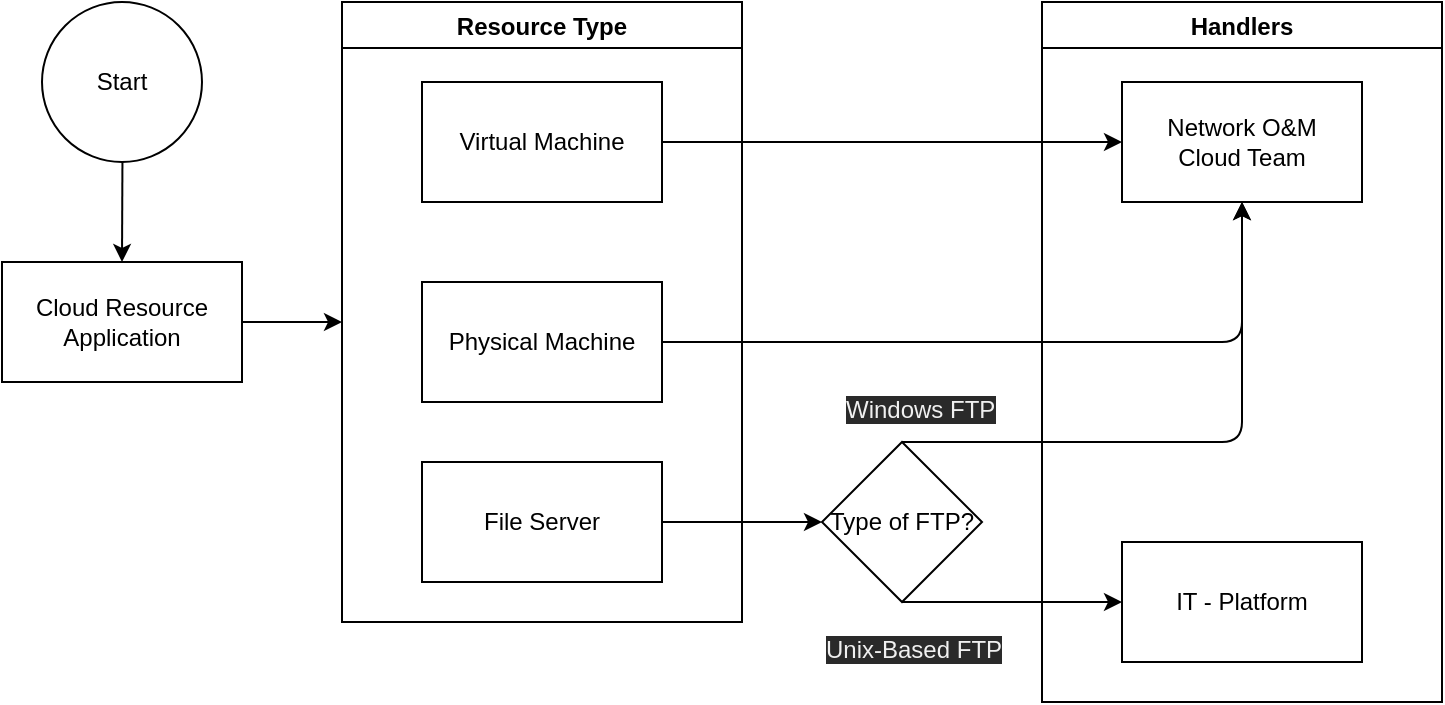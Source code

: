 <mxfile>
    <diagram id="TVX5g6xZ6mwlogtWtVzQ" name="Page-1">
        <mxGraphModel dx="968" dy="486" grid="1" gridSize="10" guides="1" tooltips="1" connect="1" arrows="1" fold="1" page="1" pageScale="1" pageWidth="850" pageHeight="1100" math="0" shadow="0">
            <root>
                <mxCell id="0"/>
                <mxCell id="1" parent="0"/>
                <mxCell id="28" style="edgeStyle=orthogonalEdgeStyle;html=1;entryX=0;entryY=0.5;entryDx=0;entryDy=0;" edge="1" parent="1" source="4" target="12">
                    <mxGeometry relative="1" as="geometry"/>
                </mxCell>
                <mxCell id="4" value="Virtual Machine" style="rounded=0;whiteSpace=wrap;html=1;" vertex="1" parent="1">
                    <mxGeometry x="260" y="70" width="120" height="60" as="geometry"/>
                </mxCell>
                <mxCell id="5" value="Resource Type" style="swimlane;" vertex="1" parent="1">
                    <mxGeometry x="220" y="30" width="200" height="310" as="geometry"/>
                </mxCell>
                <mxCell id="7" value="File Server" style="rounded=0;whiteSpace=wrap;html=1;" vertex="1" parent="5">
                    <mxGeometry x="40" y="230" width="120" height="60" as="geometry"/>
                </mxCell>
                <mxCell id="3" value="Physical Machine" style="rounded=0;whiteSpace=wrap;html=1;" vertex="1" parent="5">
                    <mxGeometry x="40" y="140" width="120" height="60" as="geometry"/>
                </mxCell>
                <mxCell id="6" value="Handlers" style="swimlane;" vertex="1" parent="1">
                    <mxGeometry x="570" y="30" width="200" height="350" as="geometry"/>
                </mxCell>
                <mxCell id="12" value="Network O&amp;amp;M&lt;br&gt;Cloud Team" style="rounded=0;whiteSpace=wrap;html=1;" vertex="1" parent="6">
                    <mxGeometry x="40" y="40" width="120" height="60" as="geometry"/>
                </mxCell>
                <mxCell id="21" style="edgeStyle=none;html=1;exitX=0.5;exitY=1;exitDx=0;exitDy=0;entryX=0;entryY=0.5;entryDx=0;entryDy=0;" edge="1" parent="1" source="10" target="13">
                    <mxGeometry relative="1" as="geometry"/>
                </mxCell>
                <mxCell id="30" style="edgeStyle=orthogonalEdgeStyle;html=1;exitX=0.5;exitY=0;exitDx=0;exitDy=0;" edge="1" parent="1" source="10">
                    <mxGeometry relative="1" as="geometry">
                        <mxPoint x="670" y="130" as="targetPoint"/>
                        <Array as="points">
                            <mxPoint x="670" y="250"/>
                        </Array>
                    </mxGeometry>
                </mxCell>
                <mxCell id="10" value="Type of FTP?" style="rhombus;whiteSpace=wrap;html=1;" vertex="1" parent="1">
                    <mxGeometry x="460" y="250" width="80" height="80" as="geometry"/>
                </mxCell>
                <mxCell id="13" value="IT - Platform" style="rounded=0;whiteSpace=wrap;html=1;" vertex="1" parent="1">
                    <mxGeometry x="610" y="300" width="120" height="60" as="geometry"/>
                </mxCell>
                <mxCell id="17" style="edgeStyle=none;html=1;entryX=0.5;entryY=0;entryDx=0;entryDy=0;" edge="1" parent="1" source="15" target="16">
                    <mxGeometry relative="1" as="geometry"/>
                </mxCell>
                <mxCell id="15" value="Start" style="ellipse;whiteSpace=wrap;html=1;aspect=fixed;" vertex="1" parent="1">
                    <mxGeometry x="70" y="30" width="80" height="80" as="geometry"/>
                </mxCell>
                <mxCell id="18" style="edgeStyle=none;html=1;exitX=1;exitY=0.5;exitDx=0;exitDy=0;" edge="1" parent="1" source="16">
                    <mxGeometry relative="1" as="geometry">
                        <mxPoint x="220" y="190" as="targetPoint"/>
                    </mxGeometry>
                </mxCell>
                <mxCell id="16" value="Cloud Resource Application" style="rounded=0;whiteSpace=wrap;html=1;" vertex="1" parent="1">
                    <mxGeometry x="50" y="160" width="120" height="60" as="geometry"/>
                </mxCell>
                <mxCell id="22" style="edgeStyle=none;html=1;exitX=1;exitY=0.5;exitDx=0;exitDy=0;entryX=0;entryY=0.5;entryDx=0;entryDy=0;" edge="1" parent="1" source="7" target="10">
                    <mxGeometry relative="1" as="geometry"/>
                </mxCell>
                <mxCell id="23" value="&lt;span style=&quot;color: rgb(240 , 240 , 240) ; font-family: &amp;#34;helvetica&amp;#34; ; font-size: 12px ; font-style: normal ; font-weight: 400 ; letter-spacing: normal ; text-align: center ; text-indent: 0px ; text-transform: none ; word-spacing: 0px ; background-color: rgb(42 , 42 , 42) ; display: inline ; float: none&quot;&gt;Windows FTP&lt;/span&gt;" style="text;whiteSpace=wrap;html=1;" vertex="1" parent="1">
                    <mxGeometry x="470" y="220" width="90" height="30" as="geometry"/>
                </mxCell>
                <mxCell id="24" value="&lt;span style=&quot;color: rgb(240, 240, 240); font-family: helvetica; font-size: 12px; font-style: normal; font-weight: 400; letter-spacing: normal; text-align: center; text-indent: 0px; text-transform: none; word-spacing: 0px; background-color: rgb(42, 42, 42); display: inline; float: none;&quot;&gt;Unix-Based FTP&lt;/span&gt;" style="text;whiteSpace=wrap;html=1;" vertex="1" parent="1">
                    <mxGeometry x="460" y="340" width="100" height="30" as="geometry"/>
                </mxCell>
                <mxCell id="29" style="edgeStyle=orthogonalEdgeStyle;html=1;entryX=0.5;entryY=1;entryDx=0;entryDy=0;" edge="1" parent="1" source="3" target="12">
                    <mxGeometry relative="1" as="geometry"/>
                </mxCell>
            </root>
        </mxGraphModel>
    </diagram>
</mxfile>